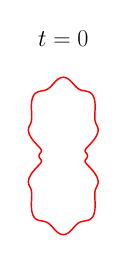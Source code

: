 \begin{tikzpicture}[scale=0.35]

\begin{axis}[
  xmin = -1,
  xmax = 1,
  ymin = -2,
  ymax = 2,
  scale only axis,
  axis equal image,
  hide axis,
  title = {\Huge$t=0$}
  ]

\addplot [mark=none,red,line width=1.5] table{
4.845e-01 0.0e+00
4.828e-01 1.394e-02
4.78e-01 2.763e-02
4.706e-01 4.084e-02
4.616e-01 5.348e-02
4.522e-01 6.561e-02
4.437e-01 7.743e-02
4.375e-01 8.931e-02
4.348e-01 1.018e-01
4.366e-01 1.154e-01
4.436e-01 1.307e-01
4.56e-01 1.485e-01
4.736e-01 1.69e-01
4.958e-01 1.927e-01
5.216e-01 2.196e-01
5.497e-01 2.495e-01
5.786e-01 2.82e-01
6.068e-01 3.164e-01
6.328e-01 3.521e-01
6.552e-01 3.88e-01
6.732e-01 4.233e-01
6.86e-01 4.572e-01
6.934e-01 4.889e-01
6.956e-01 5.182e-01
6.932e-01 5.449e-01
6.87e-01 5.692e-01
6.782e-01 5.917e-01
6.678e-01 6.132e-01
6.573e-01 6.346e-01
6.475e-01 6.571e-01
6.393e-01 6.817e-01
6.334e-01 7.095e-01
6.299e-01 7.411e-01
6.288e-01 7.77e-01
6.295e-01 8.171e-01
6.315e-01 8.613e-01
6.338e-01 9.085e-01
6.354e-01 9.579e-01
6.353e-01 1.008e+00
6.327e-01 1.057e+00
6.268e-01 1.104e+00
6.171e-01 1.146e+00
6.033e-01 1.184e+00
5.856e-01 1.216e+00
5.643e-01 1.242e+00
5.399e-01 1.262e+00
5.13e-01 1.276e+00
4.845e-01 1.286e+00
4.551e-01 1.292e+00
4.254e-01 1.298e+00
3.962e-01 1.303e+00
3.676e-01 1.309e+00
3.4e-01 1.319e+00
3.133e-01 1.332e+00
2.874e-01 1.35e+00
2.618e-01 1.372e+00
2.363e-01 1.397e+00
2.103e-01 1.426e+00
1.836e-01 1.456e+00
1.557e-01 1.486e+00
1.267e-01 1.513e+00
9.635e-02 1.537e+00
6.492e-02 1.555e+00
3.268e-02 1.566e+00
8.171e-17 1.57e+00
-3.268e-02 1.566e+00
-6.492e-02 1.555e+00
-9.635e-02 1.537e+00
-1.267e-01 1.513e+00
-1.557e-01 1.486e+00
-1.836e-01 1.456e+00
-2.103e-01 1.426e+00
-2.363e-01 1.397e+00
-2.618e-01 1.372e+00
-2.874e-01 1.35e+00
-3.133e-01 1.332e+00
-3.4e-01 1.319e+00
-3.676e-01 1.309e+00
-3.962e-01 1.303e+00
-4.254e-01 1.298e+00
-4.551e-01 1.292e+00
-4.845e-01 1.286e+00
-5.13e-01 1.276e+00
-5.399e-01 1.262e+00
-5.643e-01 1.242e+00
-5.856e-01 1.216e+00
-6.033e-01 1.184e+00
-6.171e-01 1.146e+00
-6.268e-01 1.104e+00
-6.327e-01 1.057e+00
-6.353e-01 1.008e+00
-6.354e-01 9.579e-01
-6.338e-01 9.085e-01
-6.315e-01 8.613e-01
-6.295e-01 8.171e-01
-6.288e-01 7.77e-01
-6.299e-01 7.411e-01
-6.334e-01 7.095e-01
-6.393e-01 6.817e-01
-6.475e-01 6.571e-01
-6.573e-01 6.346e-01
-6.678e-01 6.132e-01
-6.782e-01 5.917e-01
-6.87e-01 5.692e-01
-6.932e-01 5.449e-01
-6.956e-01 5.182e-01
-6.934e-01 4.889e-01
-6.86e-01 4.572e-01
-6.732e-01 4.233e-01
-6.552e-01 3.88e-01
-6.328e-01 3.521e-01
-6.068e-01 3.164e-01
-5.786e-01 2.82e-01
-5.497e-01 2.495e-01
-5.216e-01 2.196e-01
-4.958e-01 1.927e-01
-4.736e-01 1.69e-01
-4.56e-01 1.485e-01
-4.436e-01 1.307e-01
-4.366e-01 1.154e-01
-4.348e-01 1.018e-01
-4.375e-01 8.931e-02
-4.437e-01 7.743e-02
-4.522e-01 6.561e-02
-4.616e-01 5.348e-02
-4.706e-01 4.084e-02
-4.78e-01 2.763e-02
-4.828e-01 1.394e-02
-4.845e-01 6.981e-17
-4.828e-01 -1.394e-02
-4.78e-01 -2.763e-02
-4.706e-01 -4.084e-02
-4.616e-01 -5.348e-02
-4.522e-01 -6.561e-02
-4.437e-01 -7.743e-02
-4.375e-01 -8.931e-02
-4.348e-01 -1.018e-01
-4.366e-01 -1.154e-01
-4.436e-01 -1.307e-01
-4.56e-01 -1.485e-01
-4.736e-01 -1.69e-01
-4.958e-01 -1.927e-01
-5.216e-01 -2.196e-01
-5.497e-01 -2.495e-01
-5.786e-01 -2.82e-01
-6.068e-01 -3.164e-01
-6.328e-01 -3.521e-01
-6.552e-01 -3.88e-01
-6.732e-01 -4.233e-01
-6.86e-01 -4.572e-01
-6.934e-01 -4.889e-01
-6.956e-01 -5.182e-01
-6.932e-01 -5.449e-01
-6.87e-01 -5.692e-01
-6.782e-01 -5.917e-01
-6.678e-01 -6.132e-01
-6.573e-01 -6.346e-01
-6.475e-01 -6.571e-01
-6.393e-01 -6.817e-01
-6.334e-01 -7.095e-01
-6.299e-01 -7.411e-01
-6.288e-01 -7.77e-01
-6.295e-01 -8.171e-01
-6.315e-01 -8.613e-01
-6.338e-01 -9.085e-01
-6.354e-01 -9.579e-01
-6.353e-01 -1.008e+00
-6.327e-01 -1.057e+00
-6.268e-01 -1.104e+00
-6.171e-01 -1.146e+00
-6.033e-01 -1.184e+00
-5.856e-01 -1.216e+00
-5.643e-01 -1.242e+00
-5.399e-01 -1.262e+00
-5.13e-01 -1.276e+00
-4.845e-01 -1.286e+00
-4.551e-01 -1.292e+00
-4.254e-01 -1.298e+00
-3.962e-01 -1.303e+00
-3.676e-01 -1.309e+00
-3.4e-01 -1.319e+00
-3.133e-01 -1.332e+00
-2.874e-01 -1.35e+00
-2.618e-01 -1.372e+00
-2.363e-01 -1.397e+00
-2.103e-01 -1.426e+00
-1.836e-01 -1.456e+00
-1.557e-01 -1.486e+00
-1.267e-01 -1.513e+00
-9.635e-02 -1.537e+00
-6.492e-02 -1.555e+00
-3.268e-02 -1.566e+00
-2.451e-16 -1.57e+00
3.268e-02 -1.566e+00
6.492e-02 -1.555e+00
9.635e-02 -1.537e+00
1.267e-01 -1.513e+00
1.557e-01 -1.486e+00
1.836e-01 -1.456e+00
2.103e-01 -1.426e+00
2.363e-01 -1.397e+00
2.618e-01 -1.372e+00
2.874e-01 -1.35e+00
3.133e-01 -1.332e+00
3.4e-01 -1.319e+00
3.676e-01 -1.309e+00
3.962e-01 -1.303e+00
4.254e-01 -1.298e+00
4.551e-01 -1.292e+00
4.845e-01 -1.286e+00
5.13e-01 -1.276e+00
5.399e-01 -1.262e+00
5.643e-01 -1.242e+00
5.856e-01 -1.216e+00
6.033e-01 -1.184e+00
6.171e-01 -1.146e+00
6.268e-01 -1.104e+00
6.327e-01 -1.057e+00
6.353e-01 -1.008e+00
6.354e-01 -9.579e-01
6.338e-01 -9.085e-01
6.315e-01 -8.613e-01
6.295e-01 -8.171e-01
6.288e-01 -7.77e-01
6.299e-01 -7.411e-01
6.334e-01 -7.095e-01
6.393e-01 -6.817e-01
6.475e-01 -6.571e-01
6.573e-01 -6.346e-01
6.678e-01 -6.132e-01
6.782e-01 -5.917e-01
6.87e-01 -5.692e-01
6.932e-01 -5.449e-01
6.956e-01 -5.182e-01
6.934e-01 -4.889e-01
6.86e-01 -4.572e-01
6.732e-01 -4.233e-01
6.552e-01 -3.88e-01
6.328e-01 -3.521e-01
6.068e-01 -3.164e-01
5.786e-01 -2.82e-01
5.497e-01 -2.495e-01
5.216e-01 -2.196e-01
4.958e-01 -1.927e-01
4.736e-01 -1.69e-01
4.56e-01 -1.485e-01
4.436e-01 -1.307e-01
4.366e-01 -1.154e-01
4.348e-01 -1.018e-01
4.375e-01 -8.931e-02
4.437e-01 -7.743e-02
4.522e-01 -6.561e-02
4.616e-01 -5.348e-02
4.706e-01 -4.084e-02
4.78e-01 -2.763e-02
4.828e-01 -1.394e-02
4.845e-01 0.0e+00
};


\end{axis}

\end{tikzpicture}



